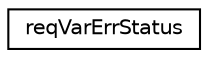 digraph "Graphical Class Hierarchy"
{
  edge [fontname="Helvetica",fontsize="10",labelfontname="Helvetica",labelfontsize="10"];
  node [fontname="Helvetica",fontsize="10",shape=record];
  rankdir="LR";
  Node1 [label="reqVarErrStatus",height=0.2,width=0.4,color="black", fillcolor="white", style="filled",URL="$structreq_var_err_status.html"];
}

